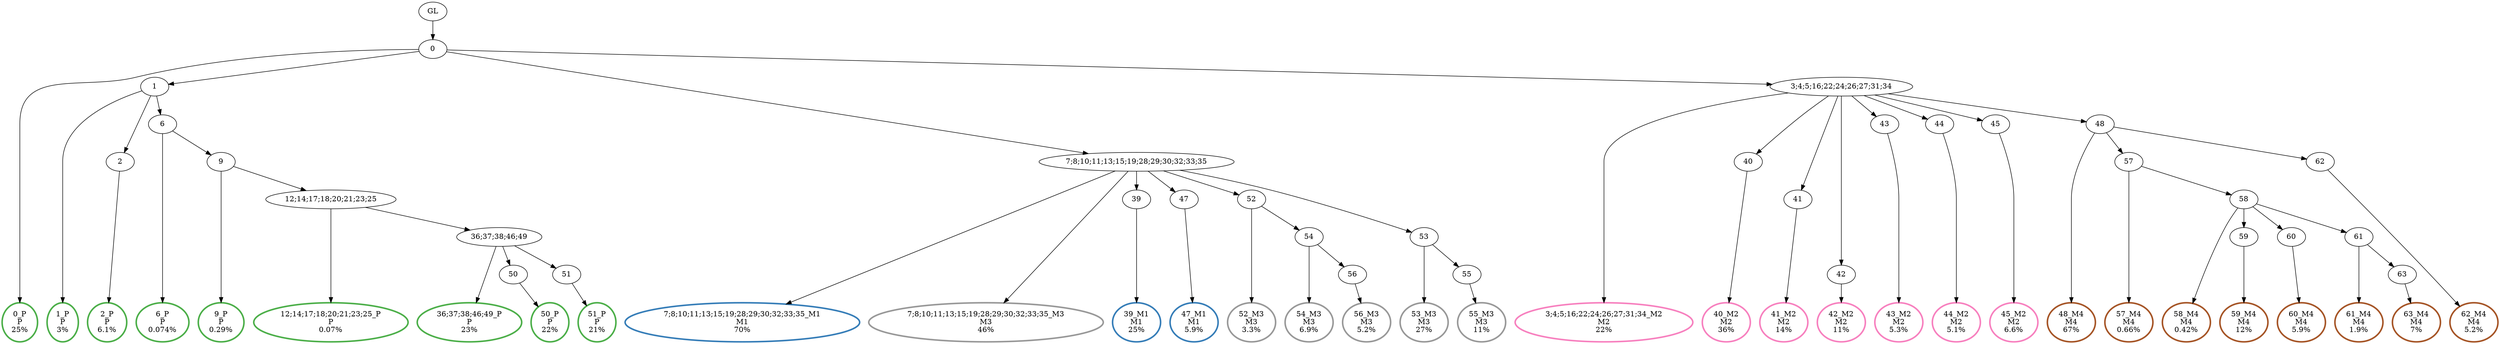 digraph T {
	{
		rank=same
		63 [penwidth=3,colorscheme=set19,color=3,label="0_P\nP\n25%"]
		61 [penwidth=3,colorscheme=set19,color=3,label="1_P\nP\n3%"]
		59 [penwidth=3,colorscheme=set19,color=3,label="2_P\nP\n6.1%"]
		57 [penwidth=3,colorscheme=set19,color=3,label="6_P\nP\n0.074%"]
		55 [penwidth=3,colorscheme=set19,color=3,label="9_P\nP\n0.29%"]
		53 [penwidth=3,colorscheme=set19,color=3,label="12;14;17;18;20;21;23;25_P\nP\n0.07%"]
		51 [penwidth=3,colorscheme=set19,color=3,label="36;37;38;46;49_P\nP\n23%"]
		49 [penwidth=3,colorscheme=set19,color=3,label="50_P\nP\n22%"]
		47 [penwidth=3,colorscheme=set19,color=3,label="51_P\nP\n21%"]
		45 [penwidth=3,colorscheme=set19,color=2,label="7;8;10;11;13;15;19;28;29;30;32;33;35_M1\nM1\n70%"]
		43 [penwidth=3,colorscheme=set19,color=2,label="39_M1\nM1\n25%"]
		41 [penwidth=3,colorscheme=set19,color=2,label="47_M1\nM1\n5.9%"]
		39 [penwidth=3,colorscheme=set19,color=8,label="3;4;5;16;22;24;26;27;31;34_M2\nM2\n22%"]
		37 [penwidth=3,colorscheme=set19,color=8,label="40_M2\nM2\n36%"]
		35 [penwidth=3,colorscheme=set19,color=8,label="41_M2\nM2\n14%"]
		33 [penwidth=3,colorscheme=set19,color=8,label="42_M2\nM2\n11%"]
		31 [penwidth=3,colorscheme=set19,color=8,label="43_M2\nM2\n5.3%"]
		29 [penwidth=3,colorscheme=set19,color=8,label="44_M2\nM2\n5.1%"]
		27 [penwidth=3,colorscheme=set19,color=8,label="45_M2\nM2\n6.6%"]
		26 [penwidth=3,colorscheme=set19,color=9,label="7;8;10;11;13;15;19;28;29;30;32;33;35_M3\nM3\n46%"]
		24 [penwidth=3,colorscheme=set19,color=9,label="52_M3\nM3\n3.3%"]
		22 [penwidth=3,colorscheme=set19,color=9,label="54_M3\nM3\n6.9%"]
		20 [penwidth=3,colorscheme=set19,color=9,label="56_M3\nM3\n5.2%"]
		18 [penwidth=3,colorscheme=set19,color=9,label="53_M3\nM3\n27%"]
		16 [penwidth=3,colorscheme=set19,color=9,label="55_M3\nM3\n11%"]
		14 [penwidth=3,colorscheme=set19,color=7,label="48_M4\nM4\n67%"]
		12 [penwidth=3,colorscheme=set19,color=7,label="57_M4\nM4\n0.66%"]
		10 [penwidth=3,colorscheme=set19,color=7,label="58_M4\nM4\n0.42%"]
		8 [penwidth=3,colorscheme=set19,color=7,label="59_M4\nM4\n12%"]
		6 [penwidth=3,colorscheme=set19,color=7,label="60_M4\nM4\n5.9%"]
		4 [penwidth=3,colorscheme=set19,color=7,label="61_M4\nM4\n1.9%"]
		2 [penwidth=3,colorscheme=set19,color=7,label="63_M4\nM4\n7%"]
		0 [penwidth=3,colorscheme=set19,color=7,label="62_M4\nM4\n5.2%"]
	}
	65 [label="GL"]
	64 [label="0"]
	62 [label="1"]
	60 [label="2"]
	58 [label="6"]
	56 [label="9"]
	54 [label="12;14;17;18;20;21;23;25"]
	52 [label="36;37;38;46;49"]
	50 [label="50"]
	48 [label="51"]
	46 [label="7;8;10;11;13;15;19;28;29;30;32;33;35"]
	44 [label="39"]
	42 [label="47"]
	40 [label="3;4;5;16;22;24;26;27;31;34"]
	38 [label="40"]
	36 [label="41"]
	34 [label="42"]
	32 [label="43"]
	30 [label="44"]
	28 [label="45"]
	25 [label="52"]
	23 [label="54"]
	21 [label="56"]
	19 [label="53"]
	17 [label="55"]
	15 [label="48"]
	13 [label="57"]
	11 [label="58"]
	9 [label="59"]
	7 [label="60"]
	5 [label="61"]
	3 [label="63"]
	1 [label="62"]
	65 -> 64
	64 -> 63
	64 -> 62
	64 -> 46
	64 -> 40
	62 -> 61
	62 -> 60
	62 -> 58
	60 -> 59
	58 -> 57
	58 -> 56
	56 -> 55
	56 -> 54
	54 -> 53
	54 -> 52
	52 -> 51
	52 -> 50
	52 -> 48
	50 -> 49
	48 -> 47
	46 -> 45
	46 -> 44
	46 -> 42
	46 -> 26
	46 -> 25
	46 -> 19
	44 -> 43
	42 -> 41
	40 -> 39
	40 -> 38
	40 -> 36
	40 -> 34
	40 -> 32
	40 -> 30
	40 -> 28
	40 -> 15
	38 -> 37
	36 -> 35
	34 -> 33
	32 -> 31
	30 -> 29
	28 -> 27
	25 -> 24
	25 -> 23
	23 -> 22
	23 -> 21
	21 -> 20
	19 -> 18
	19 -> 17
	17 -> 16
	15 -> 14
	15 -> 13
	15 -> 1
	13 -> 12
	13 -> 11
	11 -> 10
	11 -> 9
	11 -> 7
	11 -> 5
	9 -> 8
	7 -> 6
	5 -> 4
	5 -> 3
	3 -> 2
	1 -> 0
}
